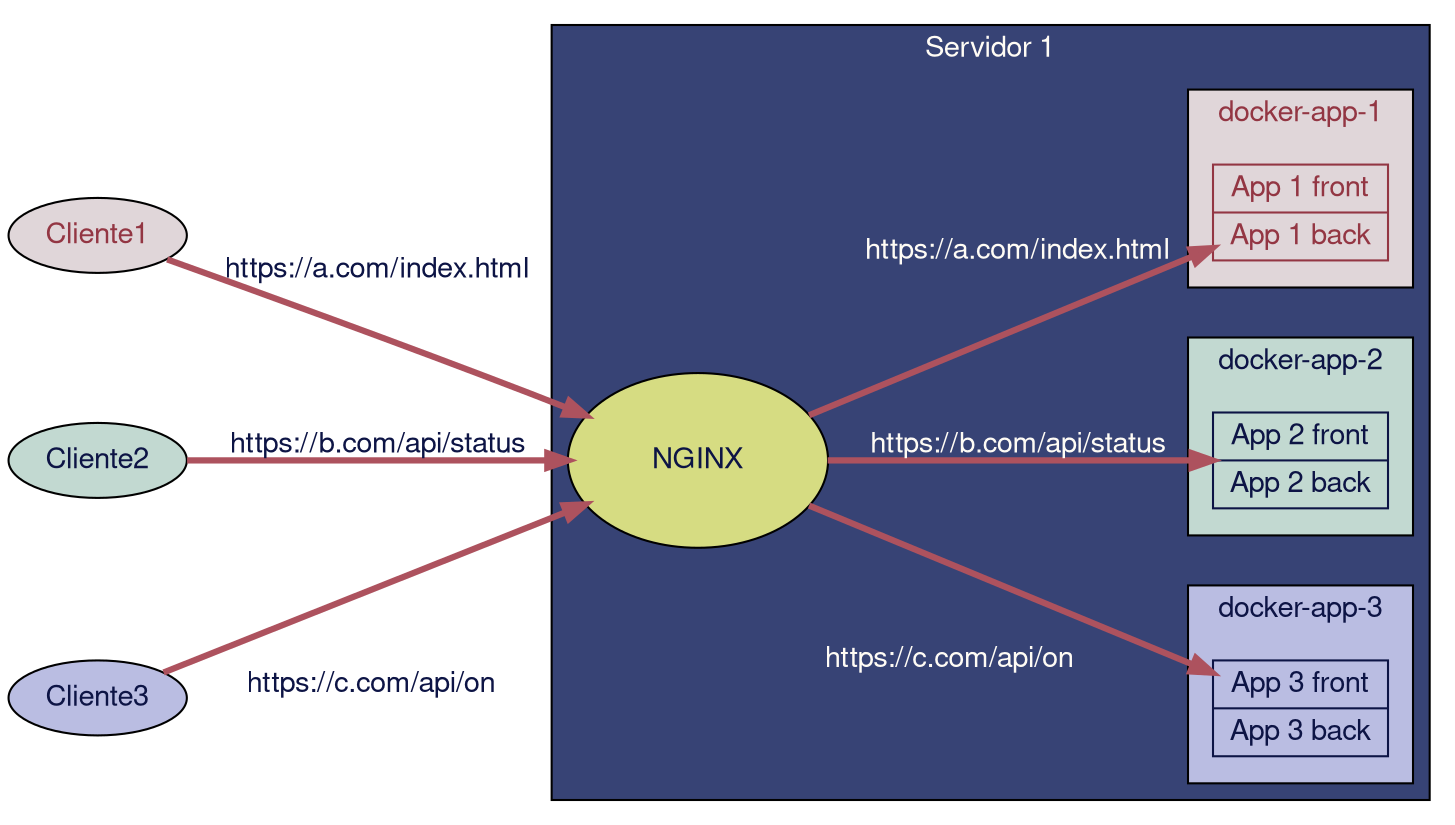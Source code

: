 digraph G {
  # dot -Tsvg file.gv -o file.sgv | kitty icat file.svg
  fontname="Helvetica,Arial,sans-serif"
  node [fontname="Helvetica,Arial,sans-serif"]
  edge [fontname="Helvetica,Arial,sans-serif"]
  concentrate=True;
  rankdir=LR;
  #ranksep=1.2
  nodesep=1
  #node [shape=record];
  
  
  
  subgraph clusterS1 {
    label="Servidor 1"
    style = filled;
    bgcolor ="#374375";
    fontcolor="#fffcf5"
    
    nginx[
      label="NGINX" 
      margin=0.3 
      style=filled
      fillcolor="#d6dc82"
      fontcolor="#0d1445" 
    ]
    
    subgraph clusterD3 {
        label="docker-app-3"
        margin="12"
        bgcolor="#babde2"
        fontcolor="#0d1445"
        app3 [label="App 3 front | App 3 back" shape=record fontcolor="#0d1445" color="#0d1445"]
    }
    
    subgraph clusterD2 {
        label="docker-app-2"
        margin="12"
        bgcolor="#c2d9d1"
        fontcolor="#0d1445"
        app2 [label="App 2 front | App 2 back" shape=record fontcolor="#0d1445" color="#0d1445"]
    }
    
    subgraph clusterD1 {
        label="docker-app-1"
        margin="12"
        style = filled;
        bgcolor="#e0d6d9"
        fontcolor="#933643"
        app1 [label="App 1 front | App 1 back" shape=record fontcolor="#933643" color="#933643"]
    }

  }

  Cliente1 [style=filled fillcolor="#e0d6d9", fontcolor="#933643"]  
  Cliente2 [style=filled fillcolor="#c2d9d1", fontcolor="#0d1445"]
  Cliente3 [style=filled fillcolor="#babde2", fontcolor="#0d1445"]
 
  Cliente1 -> nginx [label="https://a.com/index.html" fontcolor="#0d1445" color="#ad525e" penwidth=3] 
  Cliente2 -> nginx [label="https://b.com/api/status" fontcolor="#0d1445" color="#ad525e" penwidth=3] 
  Cliente3 -> nginx [taillabel="https://c.com/api/on" labeldistance=10 fontcolor="#0d1445" color="#ad525e" penwidth=3]  
  
  nginx -> app1 [label="https://a.com/index.html" fontcolor="#fffcf5" color="#ad525e" penwidth=3];
  nginx -> app2 [label="https://b.com/api/status" fontcolor="#fffcf5" color="#ad525e" penwidth=3];
  nginx -> app3 [taillabel="https://c.com/api/on" labeldistance=10 fontcolor="#fffcf5" color="#ad525e" penwidth=3];

}

